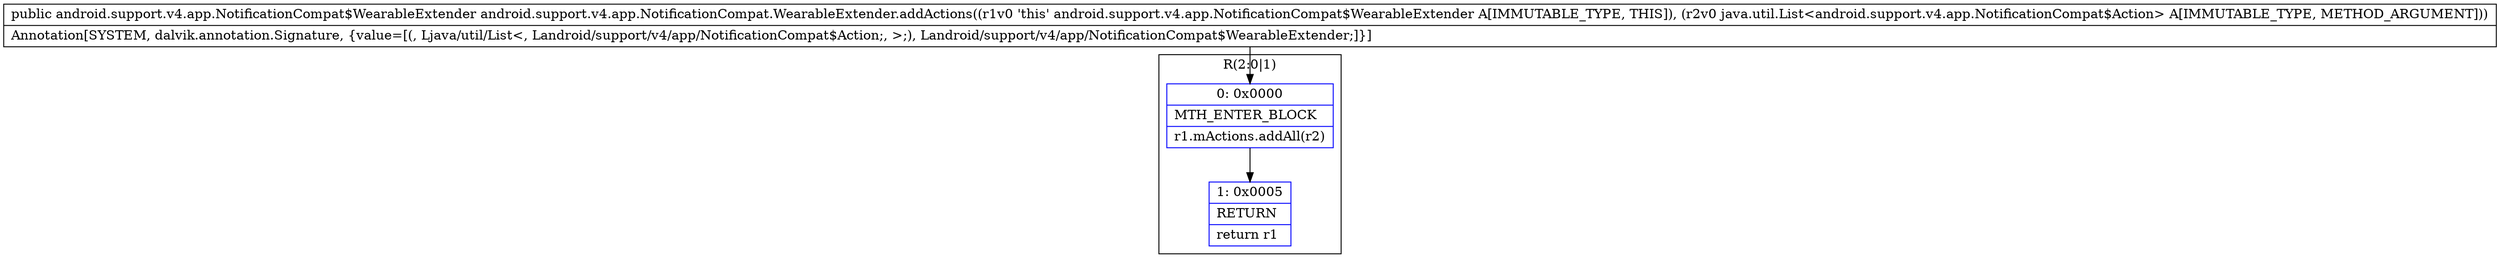 digraph "CFG forandroid.support.v4.app.NotificationCompat.WearableExtender.addActions(Ljava\/util\/List;)Landroid\/support\/v4\/app\/NotificationCompat$WearableExtender;" {
subgraph cluster_Region_1653426604 {
label = "R(2:0|1)";
node [shape=record,color=blue];
Node_0 [shape=record,label="{0\:\ 0x0000|MTH_ENTER_BLOCK\l|r1.mActions.addAll(r2)\l}"];
Node_1 [shape=record,label="{1\:\ 0x0005|RETURN\l|return r1\l}"];
}
MethodNode[shape=record,label="{public android.support.v4.app.NotificationCompat$WearableExtender android.support.v4.app.NotificationCompat.WearableExtender.addActions((r1v0 'this' android.support.v4.app.NotificationCompat$WearableExtender A[IMMUTABLE_TYPE, THIS]), (r2v0 java.util.List\<android.support.v4.app.NotificationCompat$Action\> A[IMMUTABLE_TYPE, METHOD_ARGUMENT]))  | Annotation[SYSTEM, dalvik.annotation.Signature, \{value=[(, Ljava\/util\/List\<, Landroid\/support\/v4\/app\/NotificationCompat$Action;, \>;), Landroid\/support\/v4\/app\/NotificationCompat$WearableExtender;]\}]\l}"];
MethodNode -> Node_0;
Node_0 -> Node_1;
}

